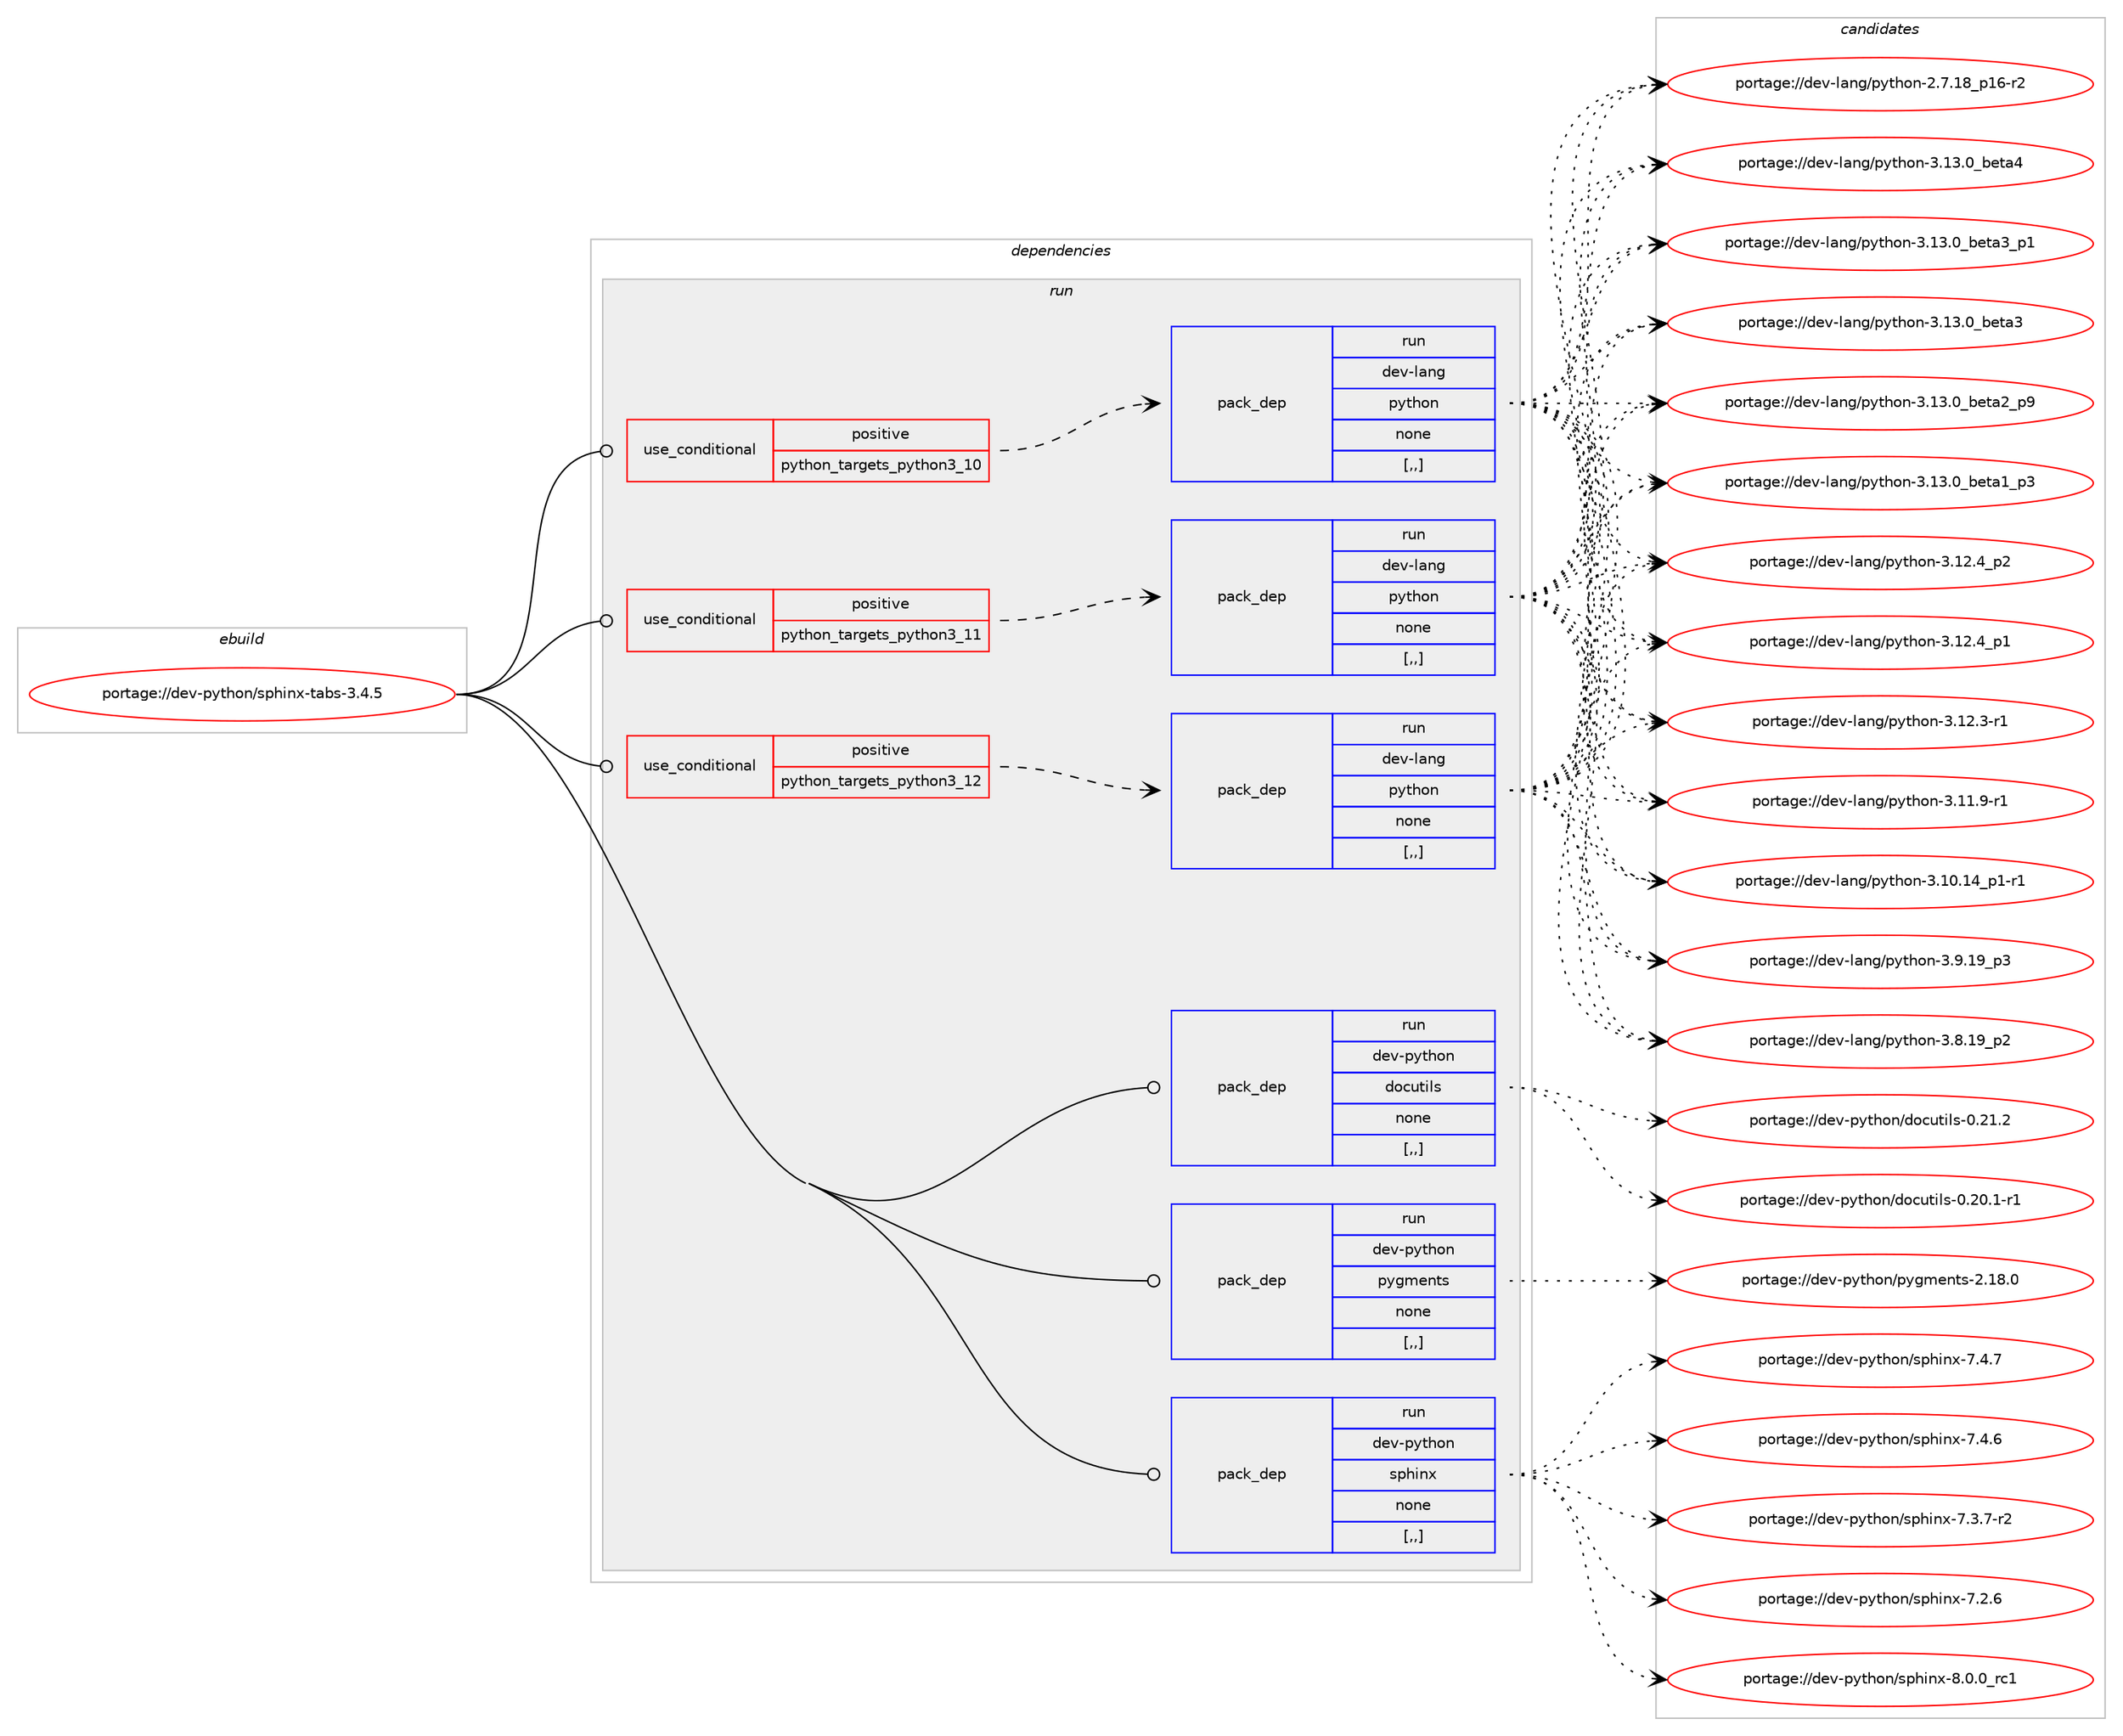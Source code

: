 digraph prolog {

# *************
# Graph options
# *************

newrank=true;
concentrate=true;
compound=true;
graph [rankdir=LR,fontname=Helvetica,fontsize=10,ranksep=1.5];#, ranksep=2.5, nodesep=0.2];
edge  [arrowhead=vee];
node  [fontname=Helvetica,fontsize=10];

# **********
# The ebuild
# **********

subgraph cluster_leftcol {
color=gray;
label=<<i>ebuild</i>>;
id [label="portage://dev-python/sphinx-tabs-3.4.5", color=red, width=4, href="../dev-python/sphinx-tabs-3.4.5.svg"];
}

# ****************
# The dependencies
# ****************

subgraph cluster_midcol {
color=gray;
label=<<i>dependencies</i>>;
subgraph cluster_compile {
fillcolor="#eeeeee";
style=filled;
label=<<i>compile</i>>;
}
subgraph cluster_compileandrun {
fillcolor="#eeeeee";
style=filled;
label=<<i>compile and run</i>>;
}
subgraph cluster_run {
fillcolor="#eeeeee";
style=filled;
label=<<i>run</i>>;
subgraph cond39903 {
dependency164272 [label=<<TABLE BORDER="0" CELLBORDER="1" CELLSPACING="0" CELLPADDING="4"><TR><TD ROWSPAN="3" CELLPADDING="10">use_conditional</TD></TR><TR><TD>positive</TD></TR><TR><TD>python_targets_python3_10</TD></TR></TABLE>>, shape=none, color=red];
subgraph pack123097 {
dependency164273 [label=<<TABLE BORDER="0" CELLBORDER="1" CELLSPACING="0" CELLPADDING="4" WIDTH="220"><TR><TD ROWSPAN="6" CELLPADDING="30">pack_dep</TD></TR><TR><TD WIDTH="110">run</TD></TR><TR><TD>dev-lang</TD></TR><TR><TD>python</TD></TR><TR><TD>none</TD></TR><TR><TD>[,,]</TD></TR></TABLE>>, shape=none, color=blue];
}
dependency164272:e -> dependency164273:w [weight=20,style="dashed",arrowhead="vee"];
}
id:e -> dependency164272:w [weight=20,style="solid",arrowhead="odot"];
subgraph cond39904 {
dependency164274 [label=<<TABLE BORDER="0" CELLBORDER="1" CELLSPACING="0" CELLPADDING="4"><TR><TD ROWSPAN="3" CELLPADDING="10">use_conditional</TD></TR><TR><TD>positive</TD></TR><TR><TD>python_targets_python3_11</TD></TR></TABLE>>, shape=none, color=red];
subgraph pack123098 {
dependency164275 [label=<<TABLE BORDER="0" CELLBORDER="1" CELLSPACING="0" CELLPADDING="4" WIDTH="220"><TR><TD ROWSPAN="6" CELLPADDING="30">pack_dep</TD></TR><TR><TD WIDTH="110">run</TD></TR><TR><TD>dev-lang</TD></TR><TR><TD>python</TD></TR><TR><TD>none</TD></TR><TR><TD>[,,]</TD></TR></TABLE>>, shape=none, color=blue];
}
dependency164274:e -> dependency164275:w [weight=20,style="dashed",arrowhead="vee"];
}
id:e -> dependency164274:w [weight=20,style="solid",arrowhead="odot"];
subgraph cond39905 {
dependency164276 [label=<<TABLE BORDER="0" CELLBORDER="1" CELLSPACING="0" CELLPADDING="4"><TR><TD ROWSPAN="3" CELLPADDING="10">use_conditional</TD></TR><TR><TD>positive</TD></TR><TR><TD>python_targets_python3_12</TD></TR></TABLE>>, shape=none, color=red];
subgraph pack123099 {
dependency164277 [label=<<TABLE BORDER="0" CELLBORDER="1" CELLSPACING="0" CELLPADDING="4" WIDTH="220"><TR><TD ROWSPAN="6" CELLPADDING="30">pack_dep</TD></TR><TR><TD WIDTH="110">run</TD></TR><TR><TD>dev-lang</TD></TR><TR><TD>python</TD></TR><TR><TD>none</TD></TR><TR><TD>[,,]</TD></TR></TABLE>>, shape=none, color=blue];
}
dependency164276:e -> dependency164277:w [weight=20,style="dashed",arrowhead="vee"];
}
id:e -> dependency164276:w [weight=20,style="solid",arrowhead="odot"];
subgraph pack123100 {
dependency164278 [label=<<TABLE BORDER="0" CELLBORDER="1" CELLSPACING="0" CELLPADDING="4" WIDTH="220"><TR><TD ROWSPAN="6" CELLPADDING="30">pack_dep</TD></TR><TR><TD WIDTH="110">run</TD></TR><TR><TD>dev-python</TD></TR><TR><TD>docutils</TD></TR><TR><TD>none</TD></TR><TR><TD>[,,]</TD></TR></TABLE>>, shape=none, color=blue];
}
id:e -> dependency164278:w [weight=20,style="solid",arrowhead="odot"];
subgraph pack123101 {
dependency164279 [label=<<TABLE BORDER="0" CELLBORDER="1" CELLSPACING="0" CELLPADDING="4" WIDTH="220"><TR><TD ROWSPAN="6" CELLPADDING="30">pack_dep</TD></TR><TR><TD WIDTH="110">run</TD></TR><TR><TD>dev-python</TD></TR><TR><TD>pygments</TD></TR><TR><TD>none</TD></TR><TR><TD>[,,]</TD></TR></TABLE>>, shape=none, color=blue];
}
id:e -> dependency164279:w [weight=20,style="solid",arrowhead="odot"];
subgraph pack123102 {
dependency164280 [label=<<TABLE BORDER="0" CELLBORDER="1" CELLSPACING="0" CELLPADDING="4" WIDTH="220"><TR><TD ROWSPAN="6" CELLPADDING="30">pack_dep</TD></TR><TR><TD WIDTH="110">run</TD></TR><TR><TD>dev-python</TD></TR><TR><TD>sphinx</TD></TR><TR><TD>none</TD></TR><TR><TD>[,,]</TD></TR></TABLE>>, shape=none, color=blue];
}
id:e -> dependency164280:w [weight=20,style="solid",arrowhead="odot"];
}
}

# **************
# The candidates
# **************

subgraph cluster_choices {
rank=same;
color=gray;
label=<<i>candidates</i>>;

subgraph choice123097 {
color=black;
nodesep=1;
choice1001011184510897110103471121211161041111104551464951464895981011169752 [label="portage://dev-lang/python-3.13.0_beta4", color=red, width=4,href="../dev-lang/python-3.13.0_beta4.svg"];
choice10010111845108971101034711212111610411111045514649514648959810111697519511249 [label="portage://dev-lang/python-3.13.0_beta3_p1", color=red, width=4,href="../dev-lang/python-3.13.0_beta3_p1.svg"];
choice1001011184510897110103471121211161041111104551464951464895981011169751 [label="portage://dev-lang/python-3.13.0_beta3", color=red, width=4,href="../dev-lang/python-3.13.0_beta3.svg"];
choice10010111845108971101034711212111610411111045514649514648959810111697509511257 [label="portage://dev-lang/python-3.13.0_beta2_p9", color=red, width=4,href="../dev-lang/python-3.13.0_beta2_p9.svg"];
choice10010111845108971101034711212111610411111045514649514648959810111697499511251 [label="portage://dev-lang/python-3.13.0_beta1_p3", color=red, width=4,href="../dev-lang/python-3.13.0_beta1_p3.svg"];
choice100101118451089711010347112121116104111110455146495046529511250 [label="portage://dev-lang/python-3.12.4_p2", color=red, width=4,href="../dev-lang/python-3.12.4_p2.svg"];
choice100101118451089711010347112121116104111110455146495046529511249 [label="portage://dev-lang/python-3.12.4_p1", color=red, width=4,href="../dev-lang/python-3.12.4_p1.svg"];
choice100101118451089711010347112121116104111110455146495046514511449 [label="portage://dev-lang/python-3.12.3-r1", color=red, width=4,href="../dev-lang/python-3.12.3-r1.svg"];
choice100101118451089711010347112121116104111110455146494946574511449 [label="portage://dev-lang/python-3.11.9-r1", color=red, width=4,href="../dev-lang/python-3.11.9-r1.svg"];
choice100101118451089711010347112121116104111110455146494846495295112494511449 [label="portage://dev-lang/python-3.10.14_p1-r1", color=red, width=4,href="../dev-lang/python-3.10.14_p1-r1.svg"];
choice100101118451089711010347112121116104111110455146574649579511251 [label="portage://dev-lang/python-3.9.19_p3", color=red, width=4,href="../dev-lang/python-3.9.19_p3.svg"];
choice100101118451089711010347112121116104111110455146564649579511250 [label="portage://dev-lang/python-3.8.19_p2", color=red, width=4,href="../dev-lang/python-3.8.19_p2.svg"];
choice100101118451089711010347112121116104111110455046554649569511249544511450 [label="portage://dev-lang/python-2.7.18_p16-r2", color=red, width=4,href="../dev-lang/python-2.7.18_p16-r2.svg"];
dependency164273:e -> choice1001011184510897110103471121211161041111104551464951464895981011169752:w [style=dotted,weight="100"];
dependency164273:e -> choice10010111845108971101034711212111610411111045514649514648959810111697519511249:w [style=dotted,weight="100"];
dependency164273:e -> choice1001011184510897110103471121211161041111104551464951464895981011169751:w [style=dotted,weight="100"];
dependency164273:e -> choice10010111845108971101034711212111610411111045514649514648959810111697509511257:w [style=dotted,weight="100"];
dependency164273:e -> choice10010111845108971101034711212111610411111045514649514648959810111697499511251:w [style=dotted,weight="100"];
dependency164273:e -> choice100101118451089711010347112121116104111110455146495046529511250:w [style=dotted,weight="100"];
dependency164273:e -> choice100101118451089711010347112121116104111110455146495046529511249:w [style=dotted,weight="100"];
dependency164273:e -> choice100101118451089711010347112121116104111110455146495046514511449:w [style=dotted,weight="100"];
dependency164273:e -> choice100101118451089711010347112121116104111110455146494946574511449:w [style=dotted,weight="100"];
dependency164273:e -> choice100101118451089711010347112121116104111110455146494846495295112494511449:w [style=dotted,weight="100"];
dependency164273:e -> choice100101118451089711010347112121116104111110455146574649579511251:w [style=dotted,weight="100"];
dependency164273:e -> choice100101118451089711010347112121116104111110455146564649579511250:w [style=dotted,weight="100"];
dependency164273:e -> choice100101118451089711010347112121116104111110455046554649569511249544511450:w [style=dotted,weight="100"];
}
subgraph choice123098 {
color=black;
nodesep=1;
choice1001011184510897110103471121211161041111104551464951464895981011169752 [label="portage://dev-lang/python-3.13.0_beta4", color=red, width=4,href="../dev-lang/python-3.13.0_beta4.svg"];
choice10010111845108971101034711212111610411111045514649514648959810111697519511249 [label="portage://dev-lang/python-3.13.0_beta3_p1", color=red, width=4,href="../dev-lang/python-3.13.0_beta3_p1.svg"];
choice1001011184510897110103471121211161041111104551464951464895981011169751 [label="portage://dev-lang/python-3.13.0_beta3", color=red, width=4,href="../dev-lang/python-3.13.0_beta3.svg"];
choice10010111845108971101034711212111610411111045514649514648959810111697509511257 [label="portage://dev-lang/python-3.13.0_beta2_p9", color=red, width=4,href="../dev-lang/python-3.13.0_beta2_p9.svg"];
choice10010111845108971101034711212111610411111045514649514648959810111697499511251 [label="portage://dev-lang/python-3.13.0_beta1_p3", color=red, width=4,href="../dev-lang/python-3.13.0_beta1_p3.svg"];
choice100101118451089711010347112121116104111110455146495046529511250 [label="portage://dev-lang/python-3.12.4_p2", color=red, width=4,href="../dev-lang/python-3.12.4_p2.svg"];
choice100101118451089711010347112121116104111110455146495046529511249 [label="portage://dev-lang/python-3.12.4_p1", color=red, width=4,href="../dev-lang/python-3.12.4_p1.svg"];
choice100101118451089711010347112121116104111110455146495046514511449 [label="portage://dev-lang/python-3.12.3-r1", color=red, width=4,href="../dev-lang/python-3.12.3-r1.svg"];
choice100101118451089711010347112121116104111110455146494946574511449 [label="portage://dev-lang/python-3.11.9-r1", color=red, width=4,href="../dev-lang/python-3.11.9-r1.svg"];
choice100101118451089711010347112121116104111110455146494846495295112494511449 [label="portage://dev-lang/python-3.10.14_p1-r1", color=red, width=4,href="../dev-lang/python-3.10.14_p1-r1.svg"];
choice100101118451089711010347112121116104111110455146574649579511251 [label="portage://dev-lang/python-3.9.19_p3", color=red, width=4,href="../dev-lang/python-3.9.19_p3.svg"];
choice100101118451089711010347112121116104111110455146564649579511250 [label="portage://dev-lang/python-3.8.19_p2", color=red, width=4,href="../dev-lang/python-3.8.19_p2.svg"];
choice100101118451089711010347112121116104111110455046554649569511249544511450 [label="portage://dev-lang/python-2.7.18_p16-r2", color=red, width=4,href="../dev-lang/python-2.7.18_p16-r2.svg"];
dependency164275:e -> choice1001011184510897110103471121211161041111104551464951464895981011169752:w [style=dotted,weight="100"];
dependency164275:e -> choice10010111845108971101034711212111610411111045514649514648959810111697519511249:w [style=dotted,weight="100"];
dependency164275:e -> choice1001011184510897110103471121211161041111104551464951464895981011169751:w [style=dotted,weight="100"];
dependency164275:e -> choice10010111845108971101034711212111610411111045514649514648959810111697509511257:w [style=dotted,weight="100"];
dependency164275:e -> choice10010111845108971101034711212111610411111045514649514648959810111697499511251:w [style=dotted,weight="100"];
dependency164275:e -> choice100101118451089711010347112121116104111110455146495046529511250:w [style=dotted,weight="100"];
dependency164275:e -> choice100101118451089711010347112121116104111110455146495046529511249:w [style=dotted,weight="100"];
dependency164275:e -> choice100101118451089711010347112121116104111110455146495046514511449:w [style=dotted,weight="100"];
dependency164275:e -> choice100101118451089711010347112121116104111110455146494946574511449:w [style=dotted,weight="100"];
dependency164275:e -> choice100101118451089711010347112121116104111110455146494846495295112494511449:w [style=dotted,weight="100"];
dependency164275:e -> choice100101118451089711010347112121116104111110455146574649579511251:w [style=dotted,weight="100"];
dependency164275:e -> choice100101118451089711010347112121116104111110455146564649579511250:w [style=dotted,weight="100"];
dependency164275:e -> choice100101118451089711010347112121116104111110455046554649569511249544511450:w [style=dotted,weight="100"];
}
subgraph choice123099 {
color=black;
nodesep=1;
choice1001011184510897110103471121211161041111104551464951464895981011169752 [label="portage://dev-lang/python-3.13.0_beta4", color=red, width=4,href="../dev-lang/python-3.13.0_beta4.svg"];
choice10010111845108971101034711212111610411111045514649514648959810111697519511249 [label="portage://dev-lang/python-3.13.0_beta3_p1", color=red, width=4,href="../dev-lang/python-3.13.0_beta3_p1.svg"];
choice1001011184510897110103471121211161041111104551464951464895981011169751 [label="portage://dev-lang/python-3.13.0_beta3", color=red, width=4,href="../dev-lang/python-3.13.0_beta3.svg"];
choice10010111845108971101034711212111610411111045514649514648959810111697509511257 [label="portage://dev-lang/python-3.13.0_beta2_p9", color=red, width=4,href="../dev-lang/python-3.13.0_beta2_p9.svg"];
choice10010111845108971101034711212111610411111045514649514648959810111697499511251 [label="portage://dev-lang/python-3.13.0_beta1_p3", color=red, width=4,href="../dev-lang/python-3.13.0_beta1_p3.svg"];
choice100101118451089711010347112121116104111110455146495046529511250 [label="portage://dev-lang/python-3.12.4_p2", color=red, width=4,href="../dev-lang/python-3.12.4_p2.svg"];
choice100101118451089711010347112121116104111110455146495046529511249 [label="portage://dev-lang/python-3.12.4_p1", color=red, width=4,href="../dev-lang/python-3.12.4_p1.svg"];
choice100101118451089711010347112121116104111110455146495046514511449 [label="portage://dev-lang/python-3.12.3-r1", color=red, width=4,href="../dev-lang/python-3.12.3-r1.svg"];
choice100101118451089711010347112121116104111110455146494946574511449 [label="portage://dev-lang/python-3.11.9-r1", color=red, width=4,href="../dev-lang/python-3.11.9-r1.svg"];
choice100101118451089711010347112121116104111110455146494846495295112494511449 [label="portage://dev-lang/python-3.10.14_p1-r1", color=red, width=4,href="../dev-lang/python-3.10.14_p1-r1.svg"];
choice100101118451089711010347112121116104111110455146574649579511251 [label="portage://dev-lang/python-3.9.19_p3", color=red, width=4,href="../dev-lang/python-3.9.19_p3.svg"];
choice100101118451089711010347112121116104111110455146564649579511250 [label="portage://dev-lang/python-3.8.19_p2", color=red, width=4,href="../dev-lang/python-3.8.19_p2.svg"];
choice100101118451089711010347112121116104111110455046554649569511249544511450 [label="portage://dev-lang/python-2.7.18_p16-r2", color=red, width=4,href="../dev-lang/python-2.7.18_p16-r2.svg"];
dependency164277:e -> choice1001011184510897110103471121211161041111104551464951464895981011169752:w [style=dotted,weight="100"];
dependency164277:e -> choice10010111845108971101034711212111610411111045514649514648959810111697519511249:w [style=dotted,weight="100"];
dependency164277:e -> choice1001011184510897110103471121211161041111104551464951464895981011169751:w [style=dotted,weight="100"];
dependency164277:e -> choice10010111845108971101034711212111610411111045514649514648959810111697509511257:w [style=dotted,weight="100"];
dependency164277:e -> choice10010111845108971101034711212111610411111045514649514648959810111697499511251:w [style=dotted,weight="100"];
dependency164277:e -> choice100101118451089711010347112121116104111110455146495046529511250:w [style=dotted,weight="100"];
dependency164277:e -> choice100101118451089711010347112121116104111110455146495046529511249:w [style=dotted,weight="100"];
dependency164277:e -> choice100101118451089711010347112121116104111110455146495046514511449:w [style=dotted,weight="100"];
dependency164277:e -> choice100101118451089711010347112121116104111110455146494946574511449:w [style=dotted,weight="100"];
dependency164277:e -> choice100101118451089711010347112121116104111110455146494846495295112494511449:w [style=dotted,weight="100"];
dependency164277:e -> choice100101118451089711010347112121116104111110455146574649579511251:w [style=dotted,weight="100"];
dependency164277:e -> choice100101118451089711010347112121116104111110455146564649579511250:w [style=dotted,weight="100"];
dependency164277:e -> choice100101118451089711010347112121116104111110455046554649569511249544511450:w [style=dotted,weight="100"];
}
subgraph choice123100 {
color=black;
nodesep=1;
choice10010111845112121116104111110471001119911711610510811545484650494650 [label="portage://dev-python/docutils-0.21.2", color=red, width=4,href="../dev-python/docutils-0.21.2.svg"];
choice100101118451121211161041111104710011199117116105108115454846504846494511449 [label="portage://dev-python/docutils-0.20.1-r1", color=red, width=4,href="../dev-python/docutils-0.20.1-r1.svg"];
dependency164278:e -> choice10010111845112121116104111110471001119911711610510811545484650494650:w [style=dotted,weight="100"];
dependency164278:e -> choice100101118451121211161041111104710011199117116105108115454846504846494511449:w [style=dotted,weight="100"];
}
subgraph choice123101 {
color=black;
nodesep=1;
choice100101118451121211161041111104711212110310910111011611545504649564648 [label="portage://dev-python/pygments-2.18.0", color=red, width=4,href="../dev-python/pygments-2.18.0.svg"];
dependency164279:e -> choice100101118451121211161041111104711212110310910111011611545504649564648:w [style=dotted,weight="100"];
}
subgraph choice123102 {
color=black;
nodesep=1;
choice1001011184511212111610411111047115112104105110120455646484648951149949 [label="portage://dev-python/sphinx-8.0.0_rc1", color=red, width=4,href="../dev-python/sphinx-8.0.0_rc1.svg"];
choice1001011184511212111610411111047115112104105110120455546524655 [label="portage://dev-python/sphinx-7.4.7", color=red, width=4,href="../dev-python/sphinx-7.4.7.svg"];
choice1001011184511212111610411111047115112104105110120455546524654 [label="portage://dev-python/sphinx-7.4.6", color=red, width=4,href="../dev-python/sphinx-7.4.6.svg"];
choice10010111845112121116104111110471151121041051101204555465146554511450 [label="portage://dev-python/sphinx-7.3.7-r2", color=red, width=4,href="../dev-python/sphinx-7.3.7-r2.svg"];
choice1001011184511212111610411111047115112104105110120455546504654 [label="portage://dev-python/sphinx-7.2.6", color=red, width=4,href="../dev-python/sphinx-7.2.6.svg"];
dependency164280:e -> choice1001011184511212111610411111047115112104105110120455646484648951149949:w [style=dotted,weight="100"];
dependency164280:e -> choice1001011184511212111610411111047115112104105110120455546524655:w [style=dotted,weight="100"];
dependency164280:e -> choice1001011184511212111610411111047115112104105110120455546524654:w [style=dotted,weight="100"];
dependency164280:e -> choice10010111845112121116104111110471151121041051101204555465146554511450:w [style=dotted,weight="100"];
dependency164280:e -> choice1001011184511212111610411111047115112104105110120455546504654:w [style=dotted,weight="100"];
}
}

}
